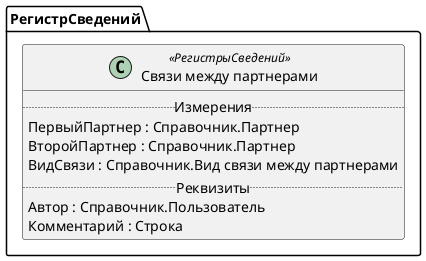 ﻿@startuml СвязиМеждуПартнерами
'!include templates.wsd
'..\include templates.wsd
class РегистрСведений.СвязиМеждуПартнерами as "Связи между партнерами" <<РегистрыСведений>>
{
..Измерения..
ПервыйПартнер : Справочник.Партнер
ВторойПартнер : Справочник.Партнер
ВидСвязи : Справочник.Вид связи между партнерами
..Реквизиты..
Автор : Справочник.Пользователь
Комментарий : Строка
}
@enduml
